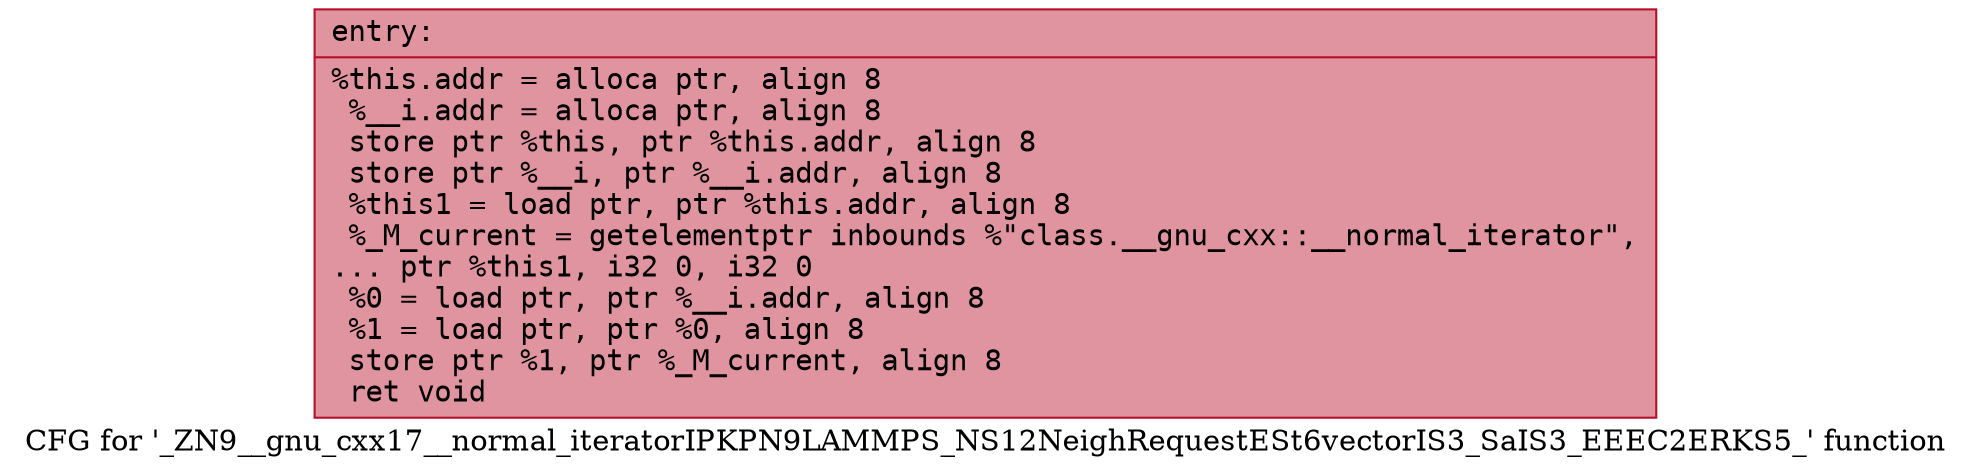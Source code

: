 digraph "CFG for '_ZN9__gnu_cxx17__normal_iteratorIPKPN9LAMMPS_NS12NeighRequestESt6vectorIS3_SaIS3_EEEC2ERKS5_' function" {
	label="CFG for '_ZN9__gnu_cxx17__normal_iteratorIPKPN9LAMMPS_NS12NeighRequestESt6vectorIS3_SaIS3_EEEC2ERKS5_' function";

	Node0x55975a7d3bd0 [shape=record,color="#b70d28ff", style=filled, fillcolor="#b70d2870" fontname="Courier",label="{entry:\l|  %this.addr = alloca ptr, align 8\l  %__i.addr = alloca ptr, align 8\l  store ptr %this, ptr %this.addr, align 8\l  store ptr %__i, ptr %__i.addr, align 8\l  %this1 = load ptr, ptr %this.addr, align 8\l  %_M_current = getelementptr inbounds %\"class.__gnu_cxx::__normal_iterator\",\l... ptr %this1, i32 0, i32 0\l  %0 = load ptr, ptr %__i.addr, align 8\l  %1 = load ptr, ptr %0, align 8\l  store ptr %1, ptr %_M_current, align 8\l  ret void\l}"];
}
